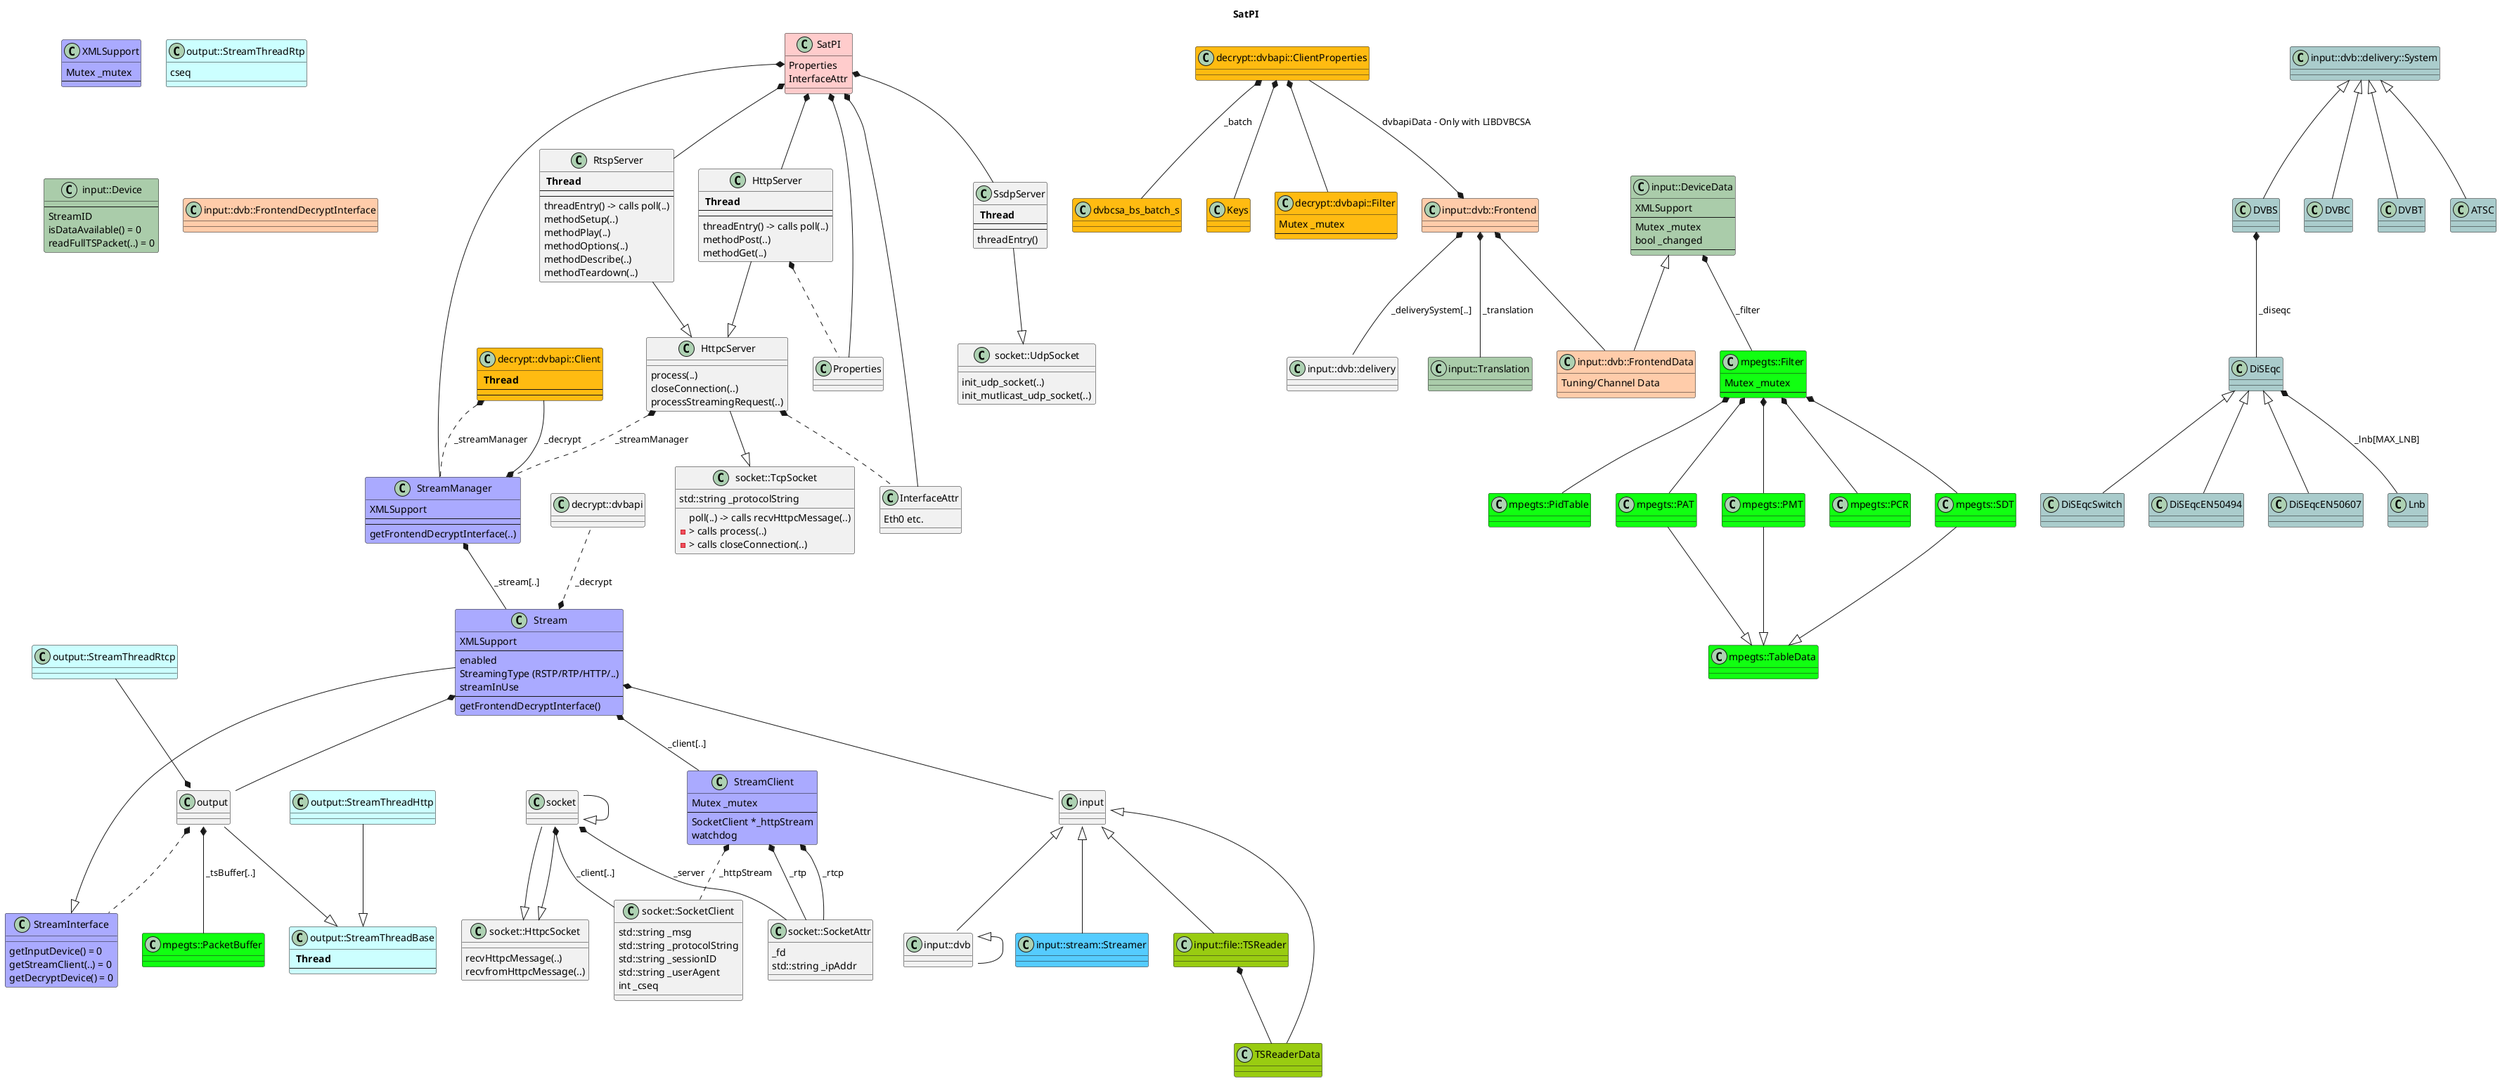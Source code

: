 @startuml

hide footbox

title SatPI

SatPI *-- StreamManager
SatPI *-- RtspServer
SatPI *-- HttpServer
SatPI *-- SsdpServer
SatPI *-- Properties
SatPI *-- InterfaceAttr


class SatPI #ffcccc {
  Properties
  InterfaceAttr
}

class XMLSupport #aaaaff {
  Mutex _mutex
  --
}

class InterfaceAttr {
  Eth0 etc.
}

class socket::HttpcSocket {
  recvHttpcMessage(..)
  recvfromHttpcMessage(..)
}

socket::SocketClient --|> socket::SocketAttr
class socket::SocketClient {
  std::string _msg
  std::string _protocolString
  std::string _sessionID
  std::string _userAgent
  int _cseq
}

class socket::SocketAttr {
  _fd
  std::string _ipAddr
}

socket::TcpSocket --|> socket::HttpcSocket
socket::TcpSocket *-- socket::SocketAttr : "_server"
socket::TcpSocket *-- socket::SocketClient : "_client[..]"
class socket::TcpSocket {
  poll(..) -> calls recvHttpcMessage(..)
           -> calls process(..)
           -> calls closeConnection(..)
  std::string _protocolString
}

socket::UdpSocket --|> socket::HttpcSocket
class socket::UdpSocket {
  init_udp_socket(..)
  init_mutlicast_udp_socket(..)
}

SsdpServer --|> socket::UdpSocket
class SsdpServer {
  ** Thread **
  --
  --
  threadEntry()
}


RtspServer --|> HttpcServer
class RtspServer {
  ** Thread **
  --
  --
  threadEntry() -> calls poll(..)
  methodSetup(..)
  methodPlay(..)
  methodOptions(..)
  methodDescribe(..)
  methodTeardown(..)
}

HttpServer --|> HttpcServer
HttpServer *.. Properties
class HttpServer {
  ** Thread **
  --
  --
  threadEntry() -> calls poll(..)
  methodPost(..)
  methodGet(..)
}

HttpcServer --|> socket::TcpSocket
HttpcServer *.. StreamManager : "_streamManager"
HttpcServer *.. InterfaceAttr
class HttpcServer {
  process(..)
  closeConnection(..)
  processStreamingRequest(..)
}

class StreamInterface #aaaaff {
  getInputDevice() = 0
  getStreamClient(..) = 0
  getDecryptDevice() = 0
}

Stream --|> StreamInterface
Stream *-- StreamClient : " _client[..] "
Stream *-- input::Device
Stream *-- output::StreamThreadBase
decrypt::dvbapi::Client ..* Stream : " _decrypt "
class Stream #aaaaff {
  XMLSupport
  --
  enabled
  StreamingType (RSTP/RTP/HTTP/..)
  streamInUse
  --
  getFrontendDecryptInterface()
}

class decrypt::dvbapi::Client           #ffbb11 {
  ** Thread **
  --
  --
}

class decrypt::dvbapi::ClientProperties #ffbb11
class dvbcsa_bs_batch_s                 #ffbb11
class Keys                              #ffbb11
class decrypt::dvbapi::Filter           #ffbb11 {
  Mutex _mutex
  --
}

decrypt::dvbapi::Client --* StreamManager  : " _decrypt "
decrypt::dvbapi::Client *.. StreamManager  : " _streamManager "

StreamManager *-- Stream : " _stream[..] "
class StreamManager #aaaaff {
  XMLSupport
  --
  --
  getFrontendDecryptInterface(..)
}

StreamClient *-- socket::SocketAttr : " _rtp "
StreamClient *-- socket::SocketAttr : " _rtcp "
StreamClient *.. socket::SocketClient : " _httpStream "
class StreamClient #aaaaff {
  Mutex _mutex
  --
  SocketClient *_httpStream
  watchdog
}

class mpegts::Filter        #11ff11 {
  Mutex _mutex
  --
}
class mpegts::PacketBuffer  #11ff11
class mpegts::TableData     #11ff11
class mpegts::PidTable      #11ff11
class mpegts::PAT           #11ff11
class mpegts::PMT           #11ff11
class mpegts::PCR           #11ff11
class mpegts::SDT           #11ff11

output::StreamThreadBase *-- mpegts::PacketBuffer : " _tsBuffer[..] "
output::StreamThreadBase *.. StreamInterface
class output::StreamThreadBase #ccffff {
  ** Thread **
  --
}

class output::StreamThreadRtcp #ccffff
class output::StreamThreadHttp #ccffff

output::StreamThreadRtcp --* output::StreamThreadRtp

output::StreamThreadRtp --|> output::StreamThreadBase
class output::StreamThreadRtp #ccffff {
  cseq
}

output::StreamThreadHttp --|> output::StreamThreadBase

class input::stream::Streamer #55ccff
input::Device <|-- input::stream::Streamer

class input::file::TSReader     #99cc11
class TSReaderData              #99cc11

input::Device <|-- input::file::TSReader
input::file::TSReader *-- TSReaderData

TSReaderData --|> input::DeviceData

input::Device <|-- input::dvb::Frontend
class input::Device      #aaccaa {
  --
  StreamID
  isDataAvailable() = 0
  readFullTSPacket(..) = 0
}
class input::Translation #aaccaa

class input::DeviceData  #aaccaa {
  XMLSupport
  --
  Mutex _mutex
  bool _changed
  --
}

input::dvb::FrontendDecryptInterface <|-- input::dvb::Frontend

class input::dvb::FrontendDecryptInterface #ffccaa
class input::dvb::Frontend                 #ffccaa
class input::dvb::FrontendData             #ffccaa {
  Tuning/Channel Data
}

input::dvb::Frontend *-- input::dvb::delivery::System : " _deliverySystem[..] "
input::dvb::Frontend *-- input::dvb::FrontendData
input::dvb::Frontend *-- input::Translation : " _translation "
decrypt::dvbapi::ClientProperties --* input::dvb::Frontend : " dvbapiData - Only with LIBDVBCSA "


class input::dvb::delivery::System #aacccc
class DVBS                         #aacccc
class DVBC                         #aacccc
class DVBT                         #aacccc
class ATSC                         #aacccc

input::dvb::delivery::System <|-- DVBS
input::dvb::delivery::System <|-- DVBC
input::dvb::delivery::System <|-- DVBT
input::dvb::delivery::System <|-- ATSC


class DiSEqcSwitch  #aacccc
class DiSEqcEN50494 #aacccc
class DiSEqcEN50607 #aacccc
class DiSEqc        #aacccc
class Lnb           #aacccc

DiSEqc <|-- DiSEqcSwitch
DiSEqc <|-- DiSEqcEN50494
DiSEqc <|-- DiSEqcEN50607

DVBS *-- DiSEqc : " _diseqc "

DiSEqc *-- Lnb : " _lnb[MAX_LNB] "

decrypt::dvbapi::ClientProperties *-- dvbcsa_bs_batch_s : " _batch "
decrypt::dvbapi::ClientProperties *-- decrypt::dvbapi::Filter
decrypt::dvbapi::ClientProperties *-- Keys

input::DeviceData <|-- input::dvb::FrontendData

mpegts::PAT --|> mpegts::TableData
mpegts::PMT --|> mpegts::TableData
mpegts::SDT --|> mpegts::TableData

mpegts::Filter *-- mpegts::PidTable
mpegts::Filter *-- mpegts::PAT
mpegts::Filter *-- mpegts::PMT
mpegts::Filter *-- mpegts::PCR
mpegts::Filter *-- mpegts::SDT
input::DeviceData *-- mpegts::Filter : " _filter "


@enduml

